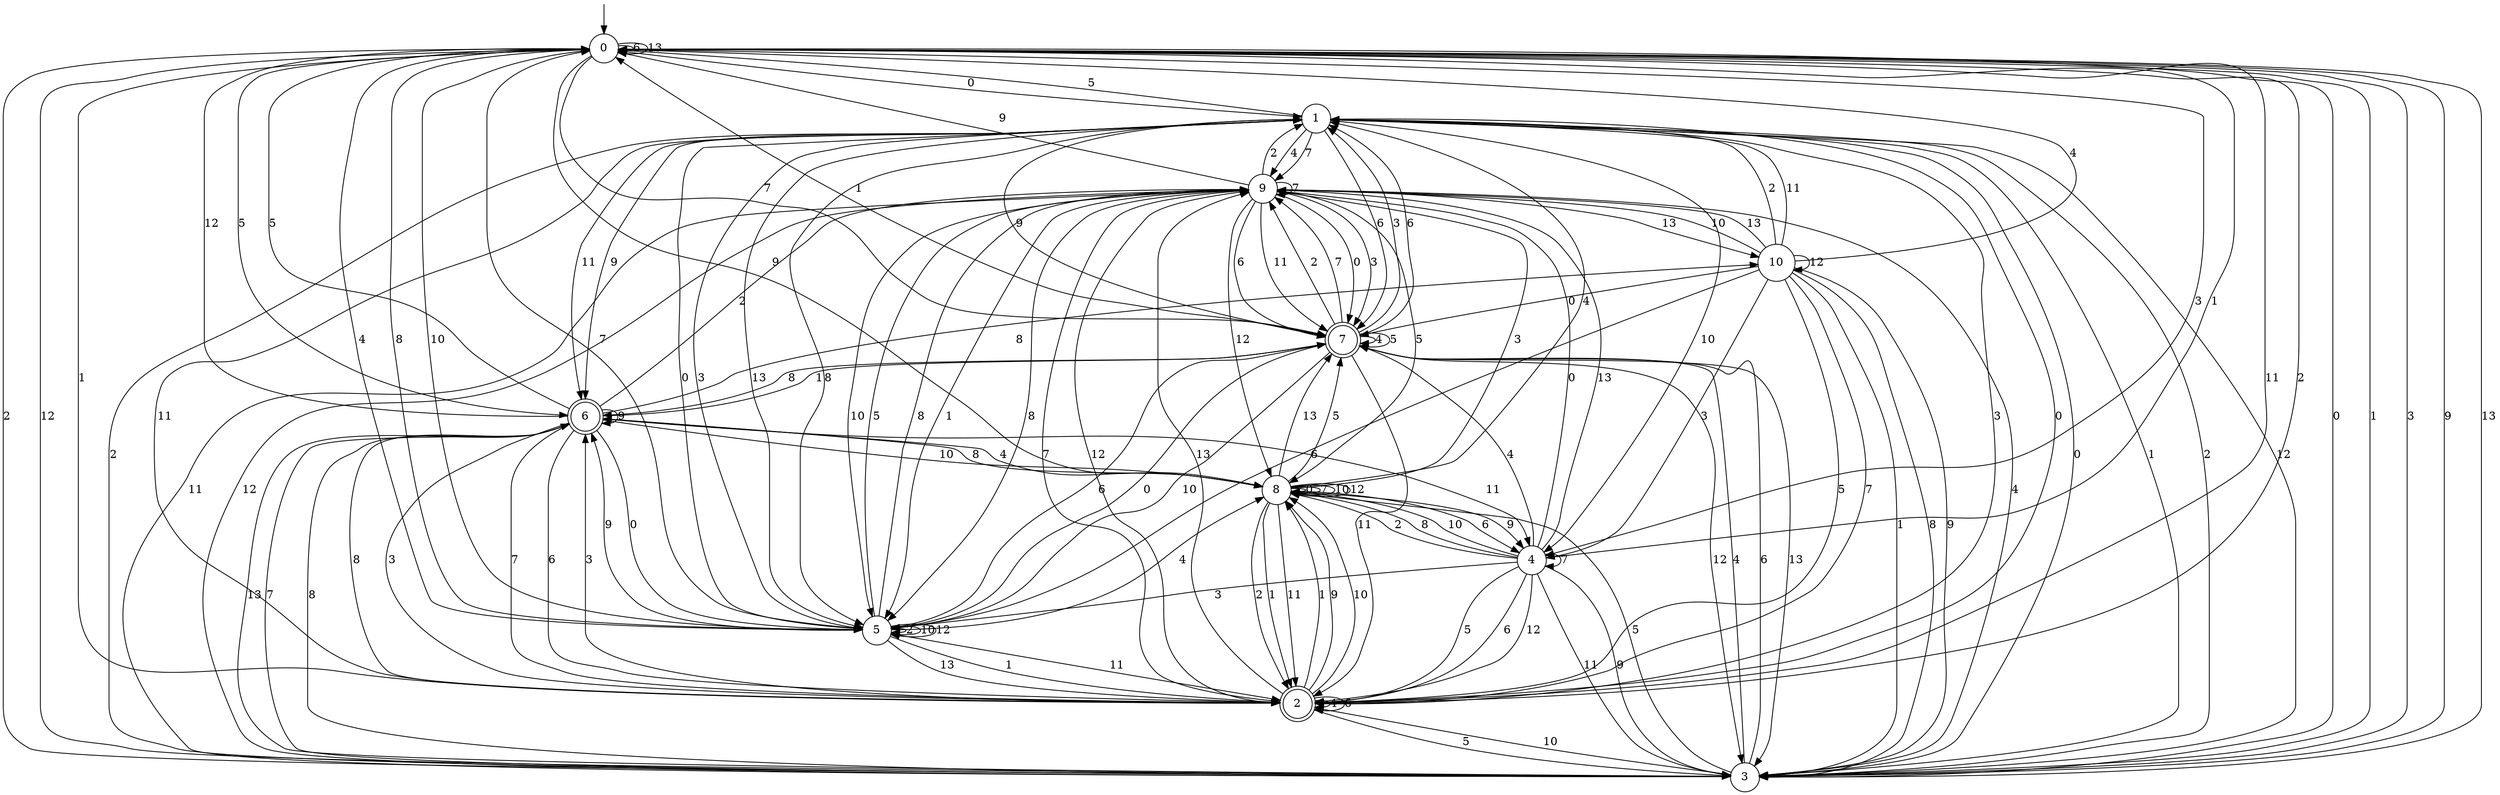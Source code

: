 digraph g {

	s0 [shape="circle" label="0"];
	s1 [shape="circle" label="1"];
	s2 [shape="doublecircle" label="2"];
	s3 [shape="circle" label="3"];
	s4 [shape="circle" label="4"];
	s5 [shape="circle" label="5"];
	s6 [shape="doublecircle" label="6"];
	s7 [shape="doublecircle" label="7"];
	s8 [shape="circle" label="8"];
	s9 [shape="circle" label="9"];
	s10 [shape="circle" label="10"];
	s0 -> s1 [label="0"];
	s0 -> s2 [label="1"];
	s0 -> s3 [label="2"];
	s0 -> s4 [label="3"];
	s0 -> s5 [label="4"];
	s0 -> s6 [label="5"];
	s0 -> s0 [label="6"];
	s0 -> s7 [label="7"];
	s0 -> s5 [label="8"];
	s0 -> s8 [label="9"];
	s0 -> s5 [label="10"];
	s0 -> s2 [label="11"];
	s0 -> s3 [label="12"];
	s0 -> s0 [label="13"];
	s1 -> s3 [label="0"];
	s1 -> s3 [label="1"];
	s1 -> s3 [label="2"];
	s1 -> s2 [label="3"];
	s1 -> s9 [label="4"];
	s1 -> s0 [label="5"];
	s1 -> s7 [label="6"];
	s1 -> s9 [label="7"];
	s1 -> s5 [label="8"];
	s1 -> s6 [label="9"];
	s1 -> s4 [label="10"];
	s1 -> s6 [label="11"];
	s1 -> s3 [label="12"];
	s1 -> s5 [label="13"];
	s2 -> s1 [label="0"];
	s2 -> s8 [label="1"];
	s2 -> s0 [label="2"];
	s2 -> s6 [label="3"];
	s2 -> s2 [label="4"];
	s2 -> s3 [label="5"];
	s2 -> s2 [label="6"];
	s2 -> s9 [label="7"];
	s2 -> s6 [label="8"];
	s2 -> s8 [label="9"];
	s2 -> s8 [label="10"];
	s2 -> s1 [label="11"];
	s2 -> s9 [label="12"];
	s2 -> s9 [label="13"];
	s3 -> s0 [label="0"];
	s3 -> s0 [label="1"];
	s3 -> s1 [label="2"];
	s3 -> s0 [label="3"];
	s3 -> s7 [label="4"];
	s3 -> s8 [label="5"];
	s3 -> s7 [label="6"];
	s3 -> s6 [label="7"];
	s3 -> s6 [label="8"];
	s3 -> s0 [label="9"];
	s3 -> s2 [label="10"];
	s3 -> s9 [label="11"];
	s3 -> s9 [label="12"];
	s3 -> s0 [label="13"];
	s4 -> s9 [label="0"];
	s4 -> s0 [label="1"];
	s4 -> s8 [label="2"];
	s4 -> s5 [label="3"];
	s4 -> s7 [label="4"];
	s4 -> s2 [label="5"];
	s4 -> s2 [label="6"];
	s4 -> s4 [label="7"];
	s4 -> s8 [label="8"];
	s4 -> s3 [label="9"];
	s4 -> s8 [label="10"];
	s4 -> s3 [label="11"];
	s4 -> s2 [label="12"];
	s4 -> s9 [label="13"];
	s5 -> s1 [label="0"];
	s5 -> s2 [label="1"];
	s5 -> s5 [label="2"];
	s5 -> s1 [label="3"];
	s5 -> s8 [label="4"];
	s5 -> s9 [label="5"];
	s5 -> s7 [label="6"];
	s5 -> s0 [label="7"];
	s5 -> s9 [label="8"];
	s5 -> s6 [label="9"];
	s5 -> s5 [label="10"];
	s5 -> s2 [label="11"];
	s5 -> s5 [label="12"];
	s5 -> s2 [label="13"];
	s6 -> s5 [label="0"];
	s6 -> s7 [label="1"];
	s6 -> s9 [label="2"];
	s6 -> s2 [label="3"];
	s6 -> s8 [label="4"];
	s6 -> s0 [label="5"];
	s6 -> s2 [label="6"];
	s6 -> s2 [label="7"];
	s6 -> s10 [label="8"];
	s6 -> s6 [label="9"];
	s6 -> s8 [label="10"];
	s6 -> s4 [label="11"];
	s6 -> s0 [label="12"];
	s6 -> s3 [label="13"];
	s7 -> s5 [label="0"];
	s7 -> s0 [label="1"];
	s7 -> s9 [label="2"];
	s7 -> s1 [label="3"];
	s7 -> s7 [label="4"];
	s7 -> s7 [label="5"];
	s7 -> s1 [label="6"];
	s7 -> s9 [label="7"];
	s7 -> s6 [label="8"];
	s7 -> s1 [label="9"];
	s7 -> s5 [label="10"];
	s7 -> s2 [label="11"];
	s7 -> s3 [label="12"];
	s7 -> s3 [label="13"];
	s8 -> s8 [label="0"];
	s8 -> s2 [label="1"];
	s8 -> s2 [label="2"];
	s8 -> s9 [label="3"];
	s8 -> s1 [label="4"];
	s8 -> s7 [label="5"];
	s8 -> s4 [label="6"];
	s8 -> s8 [label="7"];
	s8 -> s6 [label="8"];
	s8 -> s4 [label="9"];
	s8 -> s8 [label="10"];
	s8 -> s2 [label="11"];
	s8 -> s8 [label="12"];
	s8 -> s7 [label="13"];
	s9 -> s7 [label="0"];
	s9 -> s5 [label="1"];
	s9 -> s1 [label="2"];
	s9 -> s7 [label="3"];
	s9 -> s3 [label="4"];
	s9 -> s8 [label="5"];
	s9 -> s7 [label="6"];
	s9 -> s9 [label="7"];
	s9 -> s5 [label="8"];
	s9 -> s0 [label="9"];
	s9 -> s5 [label="10"];
	s9 -> s7 [label="11"];
	s9 -> s8 [label="12"];
	s9 -> s10 [label="13"];
	s10 -> s7 [label="0"];
	s10 -> s3 [label="1"];
	s10 -> s1 [label="2"];
	s10 -> s4 [label="3"];
	s10 -> s0 [label="4"];
	s10 -> s2 [label="5"];
	s10 -> s5 [label="6"];
	s10 -> s2 [label="7"];
	s10 -> s3 [label="8"];
	s10 -> s3 [label="9"];
	s10 -> s9 [label="10"];
	s10 -> s1 [label="11"];
	s10 -> s10 [label="12"];
	s10 -> s9 [label="13"];

__start0 [label="" shape="none" width="0" height="0"];
__start0 -> s0;

}
